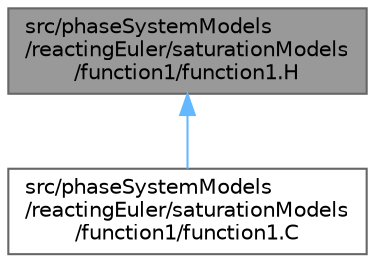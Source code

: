 digraph "src/phaseSystemModels/reactingEuler/saturationModels/function1/function1.H"
{
 // LATEX_PDF_SIZE
  bgcolor="transparent";
  edge [fontname=Helvetica,fontsize=10,labelfontname=Helvetica,labelfontsize=10];
  node [fontname=Helvetica,fontsize=10,shape=box,height=0.2,width=0.4];
  Node1 [id="Node000001",label="src/phaseSystemModels\l/reactingEuler/saturationModels\l/function1/function1.H",height=0.2,width=0.4,color="gray40", fillcolor="grey60", style="filled", fontcolor="black",tooltip=" "];
  Node1 -> Node2 [id="edge1_Node000001_Node000002",dir="back",color="steelblue1",style="solid",tooltip=" "];
  Node2 [id="Node000002",label="src/phaseSystemModels\l/reactingEuler/saturationModels\l/function1/function1.C",height=0.2,width=0.4,color="grey40", fillcolor="white", style="filled",URL="$function1_8C.html",tooltip=" "];
}
